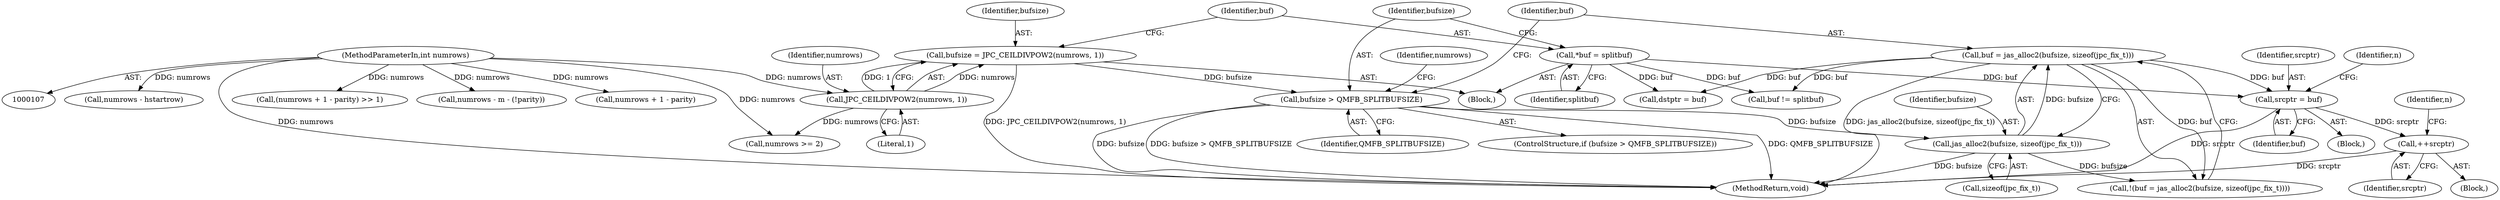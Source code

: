 digraph "0_jasper_4a59cfaf9ab3d48fca4a15c0d2674bf7138e3d1a_0@pointer" {
"1000252" [label="(Call,srcptr = buf)"];
"1000121" [label="(Call,*buf = splitbuf)"];
"1000136" [label="(Call,buf = jas_alloc2(bufsize, sizeof(jpc_fix_t)))"];
"1000138" [label="(Call,jas_alloc2(bufsize, sizeof(jpc_fix_t)))"];
"1000130" [label="(Call,bufsize > QMFB_SPLITBUFSIZE)"];
"1000114" [label="(Call,bufsize = JPC_CEILDIVPOW2(numrows, 1))"];
"1000116" [label="(Call,JPC_CEILDIVPOW2(numrows, 1))"];
"1000109" [label="(MethodParameterIn,int numrows)"];
"1000272" [label="(Call,++srcptr)"];
"1000121" [label="(Call,*buf = splitbuf)"];
"1000160" [label="(Call,numrows - hstartrow)"];
"1000138" [label="(Call,jas_alloc2(bufsize, sizeof(jpc_fix_t)))"];
"1000151" [label="(Call,(numrows + 1 - parity) >> 1)"];
"1000148" [label="(Block,)"];
"1000281" [label="(MethodReturn,void)"];
"1000114" [label="(Call,bufsize = JPC_CEILDIVPOW2(numrows, 1))"];
"1000145" [label="(Call,numrows >= 2)"];
"1000132" [label="(Identifier,QMFB_SPLITBUFSIZE)"];
"1000112" [label="(Block,)"];
"1000130" [label="(Call,bufsize > QMFB_SPLITBUFSIZE)"];
"1000146" [label="(Identifier,numrows)"];
"1000115" [label="(Identifier,bufsize)"];
"1000140" [label="(Call,sizeof(jpc_fix_t))"];
"1000122" [label="(Identifier,buf)"];
"1000129" [label="(ControlStructure,if (bufsize > QMFB_SPLITBUFSIZE))"];
"1000116" [label="(Call,JPC_CEILDIVPOW2(numrows, 1))"];
"1000131" [label="(Identifier,bufsize)"];
"1000219" [label="(Call,numrows - m - (!parity))"];
"1000137" [label="(Identifier,buf)"];
"1000263" [label="(Block,)"];
"1000135" [label="(Call,!(buf = jas_alloc2(bufsize, sizeof(jpc_fix_t))))"];
"1000118" [label="(Literal,1)"];
"1000261" [label="(Identifier,n)"];
"1000253" [label="(Identifier,srcptr)"];
"1000136" [label="(Call,buf = jas_alloc2(bufsize, sizeof(jpc_fix_t)))"];
"1000273" [label="(Identifier,srcptr)"];
"1000139" [label="(Identifier,bufsize)"];
"1000256" [label="(Identifier,n)"];
"1000275" [label="(Call,buf != splitbuf)"];
"1000117" [label="(Identifier,numrows)"];
"1000109" [label="(MethodParameterIn,int numrows)"];
"1000252" [label="(Call,srcptr = buf)"];
"1000123" [label="(Identifier,splitbuf)"];
"1000166" [label="(Call,dstptr = buf)"];
"1000152" [label="(Call,numrows + 1 - parity)"];
"1000272" [label="(Call,++srcptr)"];
"1000254" [label="(Identifier,buf)"];
"1000252" -> "1000148"  [label="AST: "];
"1000252" -> "1000254"  [label="CFG: "];
"1000253" -> "1000252"  [label="AST: "];
"1000254" -> "1000252"  [label="AST: "];
"1000256" -> "1000252"  [label="CFG: "];
"1000252" -> "1000281"  [label="DDG: srcptr"];
"1000121" -> "1000252"  [label="DDG: buf"];
"1000136" -> "1000252"  [label="DDG: buf"];
"1000252" -> "1000272"  [label="DDG: srcptr"];
"1000121" -> "1000112"  [label="AST: "];
"1000121" -> "1000123"  [label="CFG: "];
"1000122" -> "1000121"  [label="AST: "];
"1000123" -> "1000121"  [label="AST: "];
"1000131" -> "1000121"  [label="CFG: "];
"1000121" -> "1000166"  [label="DDG: buf"];
"1000121" -> "1000275"  [label="DDG: buf"];
"1000136" -> "1000135"  [label="AST: "];
"1000136" -> "1000138"  [label="CFG: "];
"1000137" -> "1000136"  [label="AST: "];
"1000138" -> "1000136"  [label="AST: "];
"1000135" -> "1000136"  [label="CFG: "];
"1000136" -> "1000281"  [label="DDG: jas_alloc2(bufsize, sizeof(jpc_fix_t))"];
"1000136" -> "1000135"  [label="DDG: buf"];
"1000138" -> "1000136"  [label="DDG: bufsize"];
"1000136" -> "1000166"  [label="DDG: buf"];
"1000136" -> "1000275"  [label="DDG: buf"];
"1000138" -> "1000140"  [label="CFG: "];
"1000139" -> "1000138"  [label="AST: "];
"1000140" -> "1000138"  [label="AST: "];
"1000138" -> "1000281"  [label="DDG: bufsize"];
"1000138" -> "1000135"  [label="DDG: bufsize"];
"1000130" -> "1000138"  [label="DDG: bufsize"];
"1000130" -> "1000129"  [label="AST: "];
"1000130" -> "1000132"  [label="CFG: "];
"1000131" -> "1000130"  [label="AST: "];
"1000132" -> "1000130"  [label="AST: "];
"1000137" -> "1000130"  [label="CFG: "];
"1000146" -> "1000130"  [label="CFG: "];
"1000130" -> "1000281"  [label="DDG: bufsize > QMFB_SPLITBUFSIZE"];
"1000130" -> "1000281"  [label="DDG: QMFB_SPLITBUFSIZE"];
"1000130" -> "1000281"  [label="DDG: bufsize"];
"1000114" -> "1000130"  [label="DDG: bufsize"];
"1000114" -> "1000112"  [label="AST: "];
"1000114" -> "1000116"  [label="CFG: "];
"1000115" -> "1000114"  [label="AST: "];
"1000116" -> "1000114"  [label="AST: "];
"1000122" -> "1000114"  [label="CFG: "];
"1000114" -> "1000281"  [label="DDG: JPC_CEILDIVPOW2(numrows, 1)"];
"1000116" -> "1000114"  [label="DDG: numrows"];
"1000116" -> "1000114"  [label="DDG: 1"];
"1000116" -> "1000118"  [label="CFG: "];
"1000117" -> "1000116"  [label="AST: "];
"1000118" -> "1000116"  [label="AST: "];
"1000109" -> "1000116"  [label="DDG: numrows"];
"1000116" -> "1000145"  [label="DDG: numrows"];
"1000109" -> "1000107"  [label="AST: "];
"1000109" -> "1000281"  [label="DDG: numrows"];
"1000109" -> "1000145"  [label="DDG: numrows"];
"1000109" -> "1000151"  [label="DDG: numrows"];
"1000109" -> "1000152"  [label="DDG: numrows"];
"1000109" -> "1000160"  [label="DDG: numrows"];
"1000109" -> "1000219"  [label="DDG: numrows"];
"1000272" -> "1000263"  [label="AST: "];
"1000272" -> "1000273"  [label="CFG: "];
"1000273" -> "1000272"  [label="AST: "];
"1000261" -> "1000272"  [label="CFG: "];
"1000272" -> "1000281"  [label="DDG: srcptr"];
}
